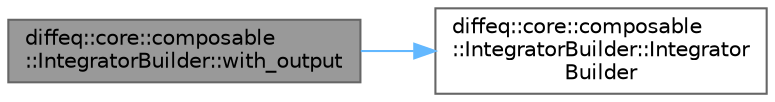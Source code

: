 digraph "diffeq::core::composable::IntegratorBuilder::with_output"
{
 // LATEX_PDF_SIZE
  bgcolor="transparent";
  edge [fontname=Helvetica,fontsize=10,labelfontname=Helvetica,labelfontsize=10];
  node [fontname=Helvetica,fontsize=10,shape=box,height=0.2,width=0.4];
  rankdir="LR";
  Node1 [id="Node000001",label="diffeq::core::composable\l::IntegratorBuilder::with_output",height=0.2,width=0.4,color="gray40", fillcolor="grey60", style="filled", fontcolor="black",tooltip="Add output handling facility."];
  Node1 -> Node2 [id="edge1_Node000001_Node000002",color="steelblue1",style="solid",tooltip=" "];
  Node2 [id="Node000002",label="diffeq::core::composable\l::IntegratorBuilder::Integrator\lBuilder",height=0.2,width=0.4,color="grey40", fillcolor="white", style="filled",URL="$classdiffeq_1_1core_1_1composable_1_1_integrator_builder.html#a10b5cb4ef0683dec707627965baeffa1",tooltip="Construct builder with base integrator."];
}
